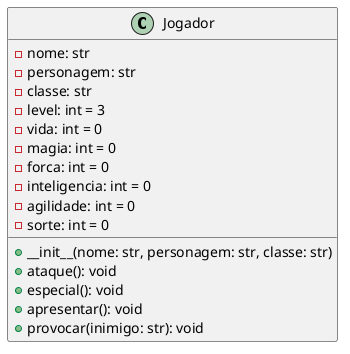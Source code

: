 @startuml

class Jogador {
    - nome: str
    - personagem: str
    - classe: str
    - level: int = 3
    - vida: int = 0
    - magia: int = 0
    - forca: int = 0
    - inteligencia: int = 0
    - agilidade: int = 0
    - sorte: int = 0

    + __init__(nome: str, personagem: str, classe: str)
    + ataque(): void
    + especial(): void
    + apresentar(): void
    + provocar(inimigo: str): void
}

@enduml

